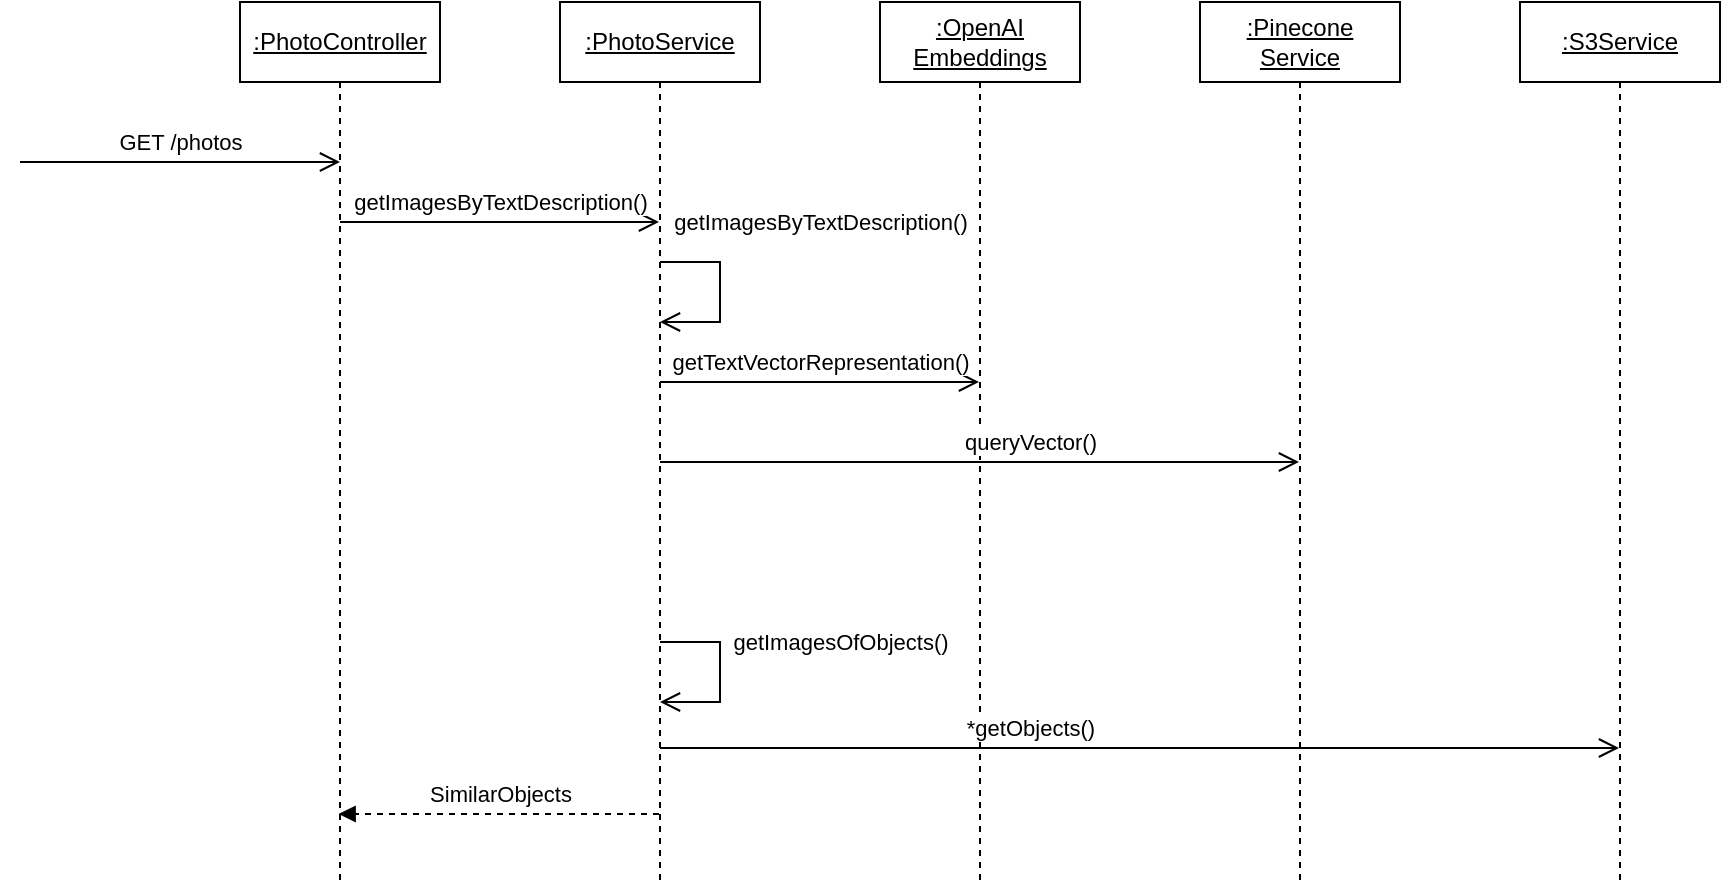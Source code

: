 <mxfile version="24.4.8" type="device">
  <diagram id="iK8Litq1B9x8qgeLRw3W" name="Página-1">
    <mxGraphModel dx="954" dy="640" grid="1" gridSize="10" guides="1" tooltips="1" connect="1" arrows="1" fold="1" page="1" pageScale="1" pageWidth="827" pageHeight="1169" math="0" shadow="0">
      <root>
        <mxCell id="0" />
        <mxCell id="1" parent="0" />
        <mxCell id="Jc3IcEpLkS6EMF47Za3j-1" value="&lt;u&gt;:PhotoController&lt;/u&gt;" style="shape=umlLifeline;perimeter=lifelinePerimeter;whiteSpace=wrap;html=1;container=1;dropTarget=0;collapsible=0;recursiveResize=0;outlineConnect=0;portConstraint=eastwest;newEdgeStyle={&quot;edgeStyle&quot;:&quot;elbowEdgeStyle&quot;,&quot;elbow&quot;:&quot;vertical&quot;,&quot;curved&quot;:0,&quot;rounded&quot;:0};" vertex="1" parent="1">
          <mxGeometry x="130" y="50" width="100" height="440" as="geometry" />
        </mxCell>
        <mxCell id="Jc3IcEpLkS6EMF47Za3j-2" value="&lt;u&gt;:PhotoService&lt;/u&gt;" style="shape=umlLifeline;perimeter=lifelinePerimeter;whiteSpace=wrap;html=1;container=1;dropTarget=0;collapsible=0;recursiveResize=0;outlineConnect=0;portConstraint=eastwest;newEdgeStyle={&quot;edgeStyle&quot;:&quot;elbowEdgeStyle&quot;,&quot;elbow&quot;:&quot;vertical&quot;,&quot;curved&quot;:0,&quot;rounded&quot;:0};" vertex="1" parent="1">
          <mxGeometry x="290" y="50" width="100" height="440" as="geometry" />
        </mxCell>
        <mxCell id="Jc3IcEpLkS6EMF47Za3j-3" value="&lt;u&gt;:OpenAI&lt;/u&gt;&lt;div&gt;&lt;u&gt;Embeddings&lt;/u&gt;&lt;/div&gt;" style="shape=umlLifeline;perimeter=lifelinePerimeter;whiteSpace=wrap;html=1;container=1;dropTarget=0;collapsible=0;recursiveResize=0;outlineConnect=0;portConstraint=eastwest;newEdgeStyle={&quot;edgeStyle&quot;:&quot;elbowEdgeStyle&quot;,&quot;elbow&quot;:&quot;vertical&quot;,&quot;curved&quot;:0,&quot;rounded&quot;:0};" vertex="1" parent="1">
          <mxGeometry x="450" y="50" width="100" height="440" as="geometry" />
        </mxCell>
        <mxCell id="Jc3IcEpLkS6EMF47Za3j-4" value="&lt;u&gt;:Pinecone&lt;/u&gt;&lt;div&gt;&lt;u&gt;Service&lt;/u&gt;&lt;/div&gt;" style="shape=umlLifeline;perimeter=lifelinePerimeter;whiteSpace=wrap;html=1;container=1;dropTarget=0;collapsible=0;recursiveResize=0;outlineConnect=0;portConstraint=eastwest;newEdgeStyle={&quot;edgeStyle&quot;:&quot;elbowEdgeStyle&quot;,&quot;elbow&quot;:&quot;vertical&quot;,&quot;curved&quot;:0,&quot;rounded&quot;:0};" vertex="1" parent="1">
          <mxGeometry x="610" y="50" width="100" height="440" as="geometry" />
        </mxCell>
        <mxCell id="Jc3IcEpLkS6EMF47Za3j-5" value="" style="endArrow=open;startArrow=none;endFill=0;startFill=0;endSize=8;html=1;verticalAlign=bottom;labelBackgroundColor=none;strokeWidth=1;rounded=0;" edge="1" parent="1">
          <mxGeometry width="160" relative="1" as="geometry">
            <mxPoint x="20" y="130" as="sourcePoint" />
            <mxPoint x="180" y="130" as="targetPoint" />
          </mxGeometry>
        </mxCell>
        <mxCell id="Jc3IcEpLkS6EMF47Za3j-6" value="GET /photos" style="edgeLabel;html=1;align=center;verticalAlign=middle;resizable=0;points=[];" vertex="1" connectable="0" parent="Jc3IcEpLkS6EMF47Za3j-5">
          <mxGeometry x="0.312" y="-3" relative="1" as="geometry">
            <mxPoint x="-25" y="-13" as="offset" />
          </mxGeometry>
        </mxCell>
        <mxCell id="Jc3IcEpLkS6EMF47Za3j-7" value="" style="endArrow=open;startArrow=none;endFill=0;startFill=0;endSize=8;html=1;verticalAlign=bottom;labelBackgroundColor=none;strokeWidth=1;rounded=0;" edge="1" parent="1">
          <mxGeometry width="160" relative="1" as="geometry">
            <mxPoint x="180" y="160" as="sourcePoint" />
            <mxPoint x="339.5" y="160" as="targetPoint" />
          </mxGeometry>
        </mxCell>
        <mxCell id="Jc3IcEpLkS6EMF47Za3j-8" value="getImagesByTextDescription()" style="edgeLabel;html=1;align=center;verticalAlign=middle;resizable=0;points=[];" vertex="1" connectable="0" parent="Jc3IcEpLkS6EMF47Za3j-7">
          <mxGeometry x="0.312" y="-3" relative="1" as="geometry">
            <mxPoint x="-25" y="-13" as="offset" />
          </mxGeometry>
        </mxCell>
        <mxCell id="Jc3IcEpLkS6EMF47Za3j-9" value="" style="endArrow=open;startArrow=none;endFill=0;startFill=0;endSize=8;html=1;verticalAlign=bottom;labelBackgroundColor=none;strokeWidth=1;rounded=0;" edge="1" parent="1">
          <mxGeometry width="160" relative="1" as="geometry">
            <mxPoint x="340" y="180" as="sourcePoint" />
            <mxPoint x="340" y="210" as="targetPoint" />
            <Array as="points">
              <mxPoint x="370" y="180" />
              <mxPoint x="370" y="210" />
            </Array>
          </mxGeometry>
        </mxCell>
        <mxCell id="Jc3IcEpLkS6EMF47Za3j-10" value="getImagesByTextDescription()" style="edgeLabel;html=1;align=center;verticalAlign=middle;resizable=0;points=[];" vertex="1" connectable="0" parent="Jc3IcEpLkS6EMF47Za3j-9">
          <mxGeometry x="0.312" y="-3" relative="1" as="geometry">
            <mxPoint x="53" y="-49" as="offset" />
          </mxGeometry>
        </mxCell>
        <mxCell id="Jc3IcEpLkS6EMF47Za3j-11" value="" style="endArrow=open;startArrow=none;endFill=0;startFill=0;endSize=8;html=1;verticalAlign=bottom;labelBackgroundColor=none;strokeWidth=1;rounded=0;" edge="1" parent="1">
          <mxGeometry width="160" relative="1" as="geometry">
            <mxPoint x="340" y="240" as="sourcePoint" />
            <mxPoint x="499.5" y="240" as="targetPoint" />
          </mxGeometry>
        </mxCell>
        <mxCell id="Jc3IcEpLkS6EMF47Za3j-12" value="getTextVectorRepresentation()" style="edgeLabel;html=1;align=center;verticalAlign=middle;resizable=0;points=[];" vertex="1" connectable="0" parent="Jc3IcEpLkS6EMF47Za3j-11">
          <mxGeometry x="0.312" y="-3" relative="1" as="geometry">
            <mxPoint x="-25" y="-13" as="offset" />
          </mxGeometry>
        </mxCell>
        <mxCell id="Jc3IcEpLkS6EMF47Za3j-13" value="" style="endArrow=open;startArrow=none;endFill=0;startFill=0;endSize=8;html=1;verticalAlign=bottom;labelBackgroundColor=none;strokeWidth=1;rounded=0;" edge="1" parent="1" target="Jc3IcEpLkS6EMF47Za3j-4">
          <mxGeometry width="160" relative="1" as="geometry">
            <mxPoint x="340" y="280" as="sourcePoint" />
            <mxPoint x="499.5" y="280" as="targetPoint" />
          </mxGeometry>
        </mxCell>
        <mxCell id="Jc3IcEpLkS6EMF47Za3j-14" value="queryVector()" style="edgeLabel;html=1;align=center;verticalAlign=middle;resizable=0;points=[];" vertex="1" connectable="0" parent="Jc3IcEpLkS6EMF47Za3j-13">
          <mxGeometry x="0.312" y="-3" relative="1" as="geometry">
            <mxPoint x="-25" y="-13" as="offset" />
          </mxGeometry>
        </mxCell>
        <mxCell id="Jc3IcEpLkS6EMF47Za3j-18" value="&lt;u&gt;:S3Service&lt;/u&gt;" style="shape=umlLifeline;perimeter=lifelinePerimeter;whiteSpace=wrap;html=1;container=1;dropTarget=0;collapsible=0;recursiveResize=0;outlineConnect=0;portConstraint=eastwest;newEdgeStyle={&quot;edgeStyle&quot;:&quot;elbowEdgeStyle&quot;,&quot;elbow&quot;:&quot;vertical&quot;,&quot;curved&quot;:0,&quot;rounded&quot;:0};" vertex="1" parent="1">
          <mxGeometry x="770" y="50" width="100" height="440" as="geometry" />
        </mxCell>
        <mxCell id="Jc3IcEpLkS6EMF47Za3j-19" value="" style="endArrow=open;startArrow=none;endFill=0;startFill=0;endSize=8;html=1;verticalAlign=bottom;labelBackgroundColor=none;strokeWidth=1;rounded=0;" edge="1" parent="1" target="Jc3IcEpLkS6EMF47Za3j-18">
          <mxGeometry width="160" relative="1" as="geometry">
            <mxPoint x="340" y="423" as="sourcePoint" />
            <mxPoint x="979.5" y="423" as="targetPoint" />
          </mxGeometry>
        </mxCell>
        <mxCell id="Jc3IcEpLkS6EMF47Za3j-20" value="*getObjects()" style="edgeLabel;html=1;align=center;verticalAlign=middle;resizable=0;points=[];" vertex="1" connectable="0" parent="Jc3IcEpLkS6EMF47Za3j-19">
          <mxGeometry x="0.312" y="-3" relative="1" as="geometry">
            <mxPoint x="-130" y="-13" as="offset" />
          </mxGeometry>
        </mxCell>
        <mxCell id="Jc3IcEpLkS6EMF47Za3j-21" value="" style="html=1;verticalAlign=bottom;labelBackgroundColor=none;endArrow=block;endFill=1;dashed=1;rounded=0;" edge="1" parent="1">
          <mxGeometry width="160" relative="1" as="geometry">
            <mxPoint x="339.5" y="456" as="sourcePoint" />
            <mxPoint x="179.324" y="456" as="targetPoint" />
          </mxGeometry>
        </mxCell>
        <mxCell id="Jc3IcEpLkS6EMF47Za3j-22" value="SimilarObjects" style="edgeLabel;html=1;align=center;verticalAlign=middle;resizable=0;points=[];" vertex="1" connectable="0" parent="Jc3IcEpLkS6EMF47Za3j-21">
          <mxGeometry x="0.355" relative="1" as="geometry">
            <mxPoint x="29" y="-10" as="offset" />
          </mxGeometry>
        </mxCell>
        <mxCell id="Jc3IcEpLkS6EMF47Za3j-23" value="" style="endArrow=open;startArrow=none;endFill=0;startFill=0;endSize=8;html=1;verticalAlign=bottom;labelBackgroundColor=none;strokeWidth=1;rounded=0;" edge="1" parent="1">
          <mxGeometry width="160" relative="1" as="geometry">
            <mxPoint x="340" y="370" as="sourcePoint" />
            <mxPoint x="340" y="400" as="targetPoint" />
            <Array as="points">
              <mxPoint x="370" y="370" />
              <mxPoint x="370" y="400" />
            </Array>
          </mxGeometry>
        </mxCell>
        <mxCell id="Jc3IcEpLkS6EMF47Za3j-24" value="getImagesOfObjects()" style="edgeLabel;html=1;align=center;verticalAlign=middle;resizable=0;points=[];" vertex="1" connectable="0" parent="Jc3IcEpLkS6EMF47Za3j-23">
          <mxGeometry x="0.312" y="-3" relative="1" as="geometry">
            <mxPoint x="63" y="-29" as="offset" />
          </mxGeometry>
        </mxCell>
      </root>
    </mxGraphModel>
  </diagram>
</mxfile>

